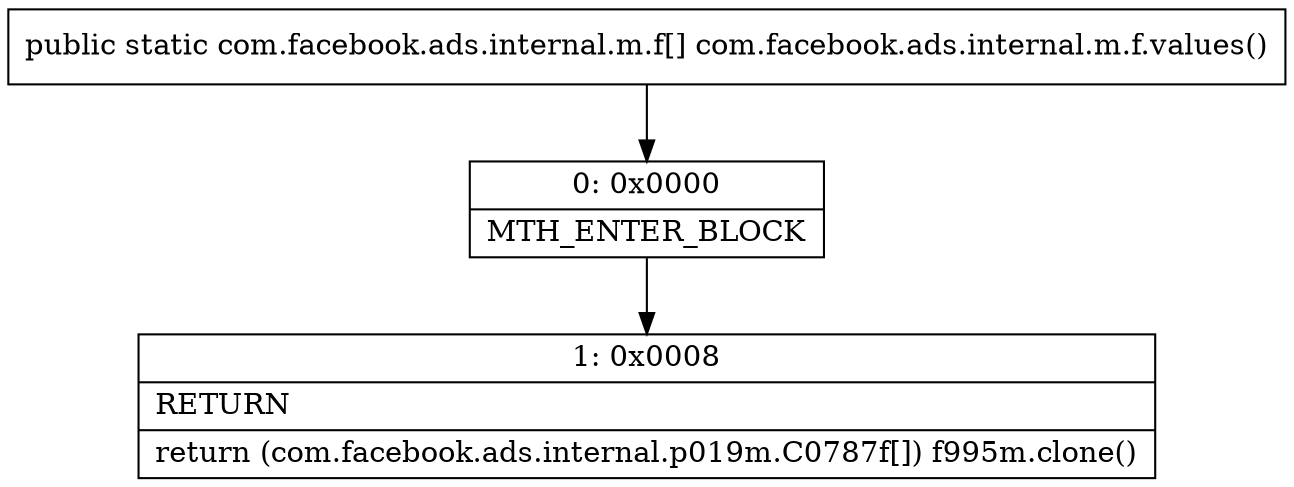 digraph "CFG forcom.facebook.ads.internal.m.f.values()[Lcom\/facebook\/ads\/internal\/m\/f;" {
Node_0 [shape=record,label="{0\:\ 0x0000|MTH_ENTER_BLOCK\l}"];
Node_1 [shape=record,label="{1\:\ 0x0008|RETURN\l|return (com.facebook.ads.internal.p019m.C0787f[]) f995m.clone()\l}"];
MethodNode[shape=record,label="{public static com.facebook.ads.internal.m.f[] com.facebook.ads.internal.m.f.values() }"];
MethodNode -> Node_0;
Node_0 -> Node_1;
}

